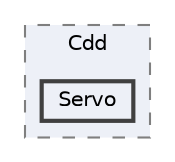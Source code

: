 digraph "Project/avProj/Debug/Bsw/Cdd/Servo"
{
 // LATEX_PDF_SIZE
  bgcolor="transparent";
  edge [fontname=Helvetica,fontsize=10,labelfontname=Helvetica,labelfontsize=10];
  node [fontname=Helvetica,fontsize=10,shape=box,height=0.2,width=0.4];
  compound=true
  subgraph clusterdir_2d145e78eda1fca62b41a159051313ce {
    graph [ bgcolor="#edf0f7", pencolor="grey50", label="Cdd", fontname=Helvetica,fontsize=10 style="filled,dashed", URL="dir_2d145e78eda1fca62b41a159051313ce.html",tooltip=""]
  dir_6e98565f74f4ba0eb3574224a103b618 [label="Servo", fillcolor="#edf0f7", color="grey25", style="filled,bold", URL="dir_6e98565f74f4ba0eb3574224a103b618.html",tooltip=""];
  }
}
